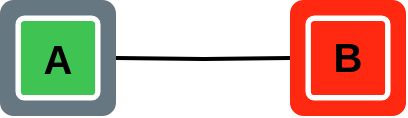 <mxfile version="14.8.3" type="device"><diagram id="POaypOqXmafwgZ4JWRql" name="Page-1"><mxGraphModel dx="1426" dy="744" grid="1" gridSize="10" guides="1" tooltips="1" connect="1" arrows="1" fold="1" page="1" pageScale="1" pageWidth="1169" pageHeight="827" math="0" shadow="0"><root><mxCell id="0"/><mxCell id="1" parent="0"/><mxCell id="xZ2H2jeEViwGpmQWC_bz-1" value="" style="group" vertex="1" connectable="0" parent="1"><mxGeometry x="300" y="500" width="58" height="58" as="geometry"/></mxCell><mxCell id="xZ2H2jeEViwGpmQWC_bz-2" value="" style="shape=image;imageAspect=0;aspect=fixed;verticalLabelPosition=bottom;verticalAlign=top;image=data:image/svg+xml,PHN2ZyB4bWxucz0iaHR0cDovL3d3dy53My5vcmcvMjAwMC9zdmciIHdpZHRoPSIxMjgiIGhlaWdodD0iMTI4IiB2aWV3Qm94PSIwIDAgMTI4IDEyOCIgZmlsbD0ibm9uZSI+JiN4YTs8cmVjdCB3aWR0aD0iMTI4IiBoZWlnaHQ9IjEyOCIgcng9IjE1IiBmaWxsPSIjRkYyODExIi8+JiN4YTs8cmVjdCB4PSIyMC4wNjY3IiB5PSIyMC4wNjY3IiB3aWR0aD0iODcuODY2NyIgaGVpZ2h0PSI4Ny44NjY3IiByeD0iNyIgZmlsbD0iI0ZGMjgxMSIgc3Ryb2tlPSJ3aGl0ZSIgc3Ryb2tlLXdpZHRoPSI2Ii8+JiN4YTs8L3N2Zz4=;" vertex="1" parent="xZ2H2jeEViwGpmQWC_bz-1"><mxGeometry width="58" height="58" as="geometry"/></mxCell><mxCell id="xZ2H2jeEViwGpmQWC_bz-3" value="&lt;b&gt;&lt;font style=&quot;font-size: 20px&quot;&gt;B&lt;/font&gt;&lt;/b&gt;" style="text;html=1;strokeColor=none;fillColor=none;align=center;verticalAlign=middle;whiteSpace=wrap;rounded=0;" vertex="1" parent="xZ2H2jeEViwGpmQWC_bz-1"><mxGeometry x="9" y="18" width="40" height="20" as="geometry"/></mxCell><mxCell id="xZ2H2jeEViwGpmQWC_bz-7" style="edgeStyle=orthogonalEdgeStyle;rounded=0;orthogonalLoop=1;jettySize=auto;html=1;exitX=1;exitY=0.5;exitDx=0;exitDy=0;entryX=0;entryY=0.5;entryDx=0;entryDy=0;startArrow=none;startFill=0;endArrow=none;endFill=0;strokeWidth=2;" edge="1" parent="1" target="xZ2H2jeEViwGpmQWC_bz-2"><mxGeometry relative="1" as="geometry"><mxPoint x="213" y="529" as="sourcePoint"/></mxGeometry></mxCell><mxCell id="xZ2H2jeEViwGpmQWC_bz-8" value="" style="group" vertex="1" connectable="0" parent="1"><mxGeometry x="155" y="500" width="58" height="58" as="geometry"/></mxCell><mxCell id="xZ2H2jeEViwGpmQWC_bz-9" value="" style="shape=image;imageAspect=0;aspect=fixed;verticalLabelPosition=bottom;verticalAlign=top;image=data:image/svg+xml,PHN2ZyB4bWxucz0iaHR0cDovL3d3dy53My5vcmcvMjAwMC9zdmciIHdpZHRoPSIxMjgiIGhlaWdodD0iMTI4IiB2aWV3Qm94PSIwIDAgMTI4IDEyOCIgZmlsbD0ibm9uZSI+JiN4YTs8cmVjdCB3aWR0aD0iMTI4IiBoZWlnaHQ9IjEyOCIgcng9IjE1IiBmaWxsPSIjNjY3NzgyIi8+JiN4YTs8cmVjdCB4PSIyMC4wNjY3IiB5PSIyMC4wNjY3IiB3aWR0aD0iODcuODY2NyIgaGVpZ2h0PSI4Ny44NjY3IiByeD0iNyIgZmlsbD0iIzNGQzQ1NCIgc3Ryb2tlPSJ3aGl0ZSIgc3Ryb2tlLXdpZHRoPSI2Ii8+JiN4YTs8L3N2Zz4=;" vertex="1" parent="xZ2H2jeEViwGpmQWC_bz-8"><mxGeometry width="58" height="58" as="geometry"/></mxCell><mxCell id="xZ2H2jeEViwGpmQWC_bz-10" value="&lt;b&gt;&lt;font style=&quot;font-size: 20px&quot;&gt;A&lt;/font&gt;&lt;/b&gt;" style="text;html=1;strokeColor=none;fillColor=none;align=center;verticalAlign=middle;whiteSpace=wrap;rounded=0;" vertex="1" parent="xZ2H2jeEViwGpmQWC_bz-8"><mxGeometry x="9" y="19" width="40" height="20" as="geometry"/></mxCell></root></mxGraphModel></diagram></mxfile>